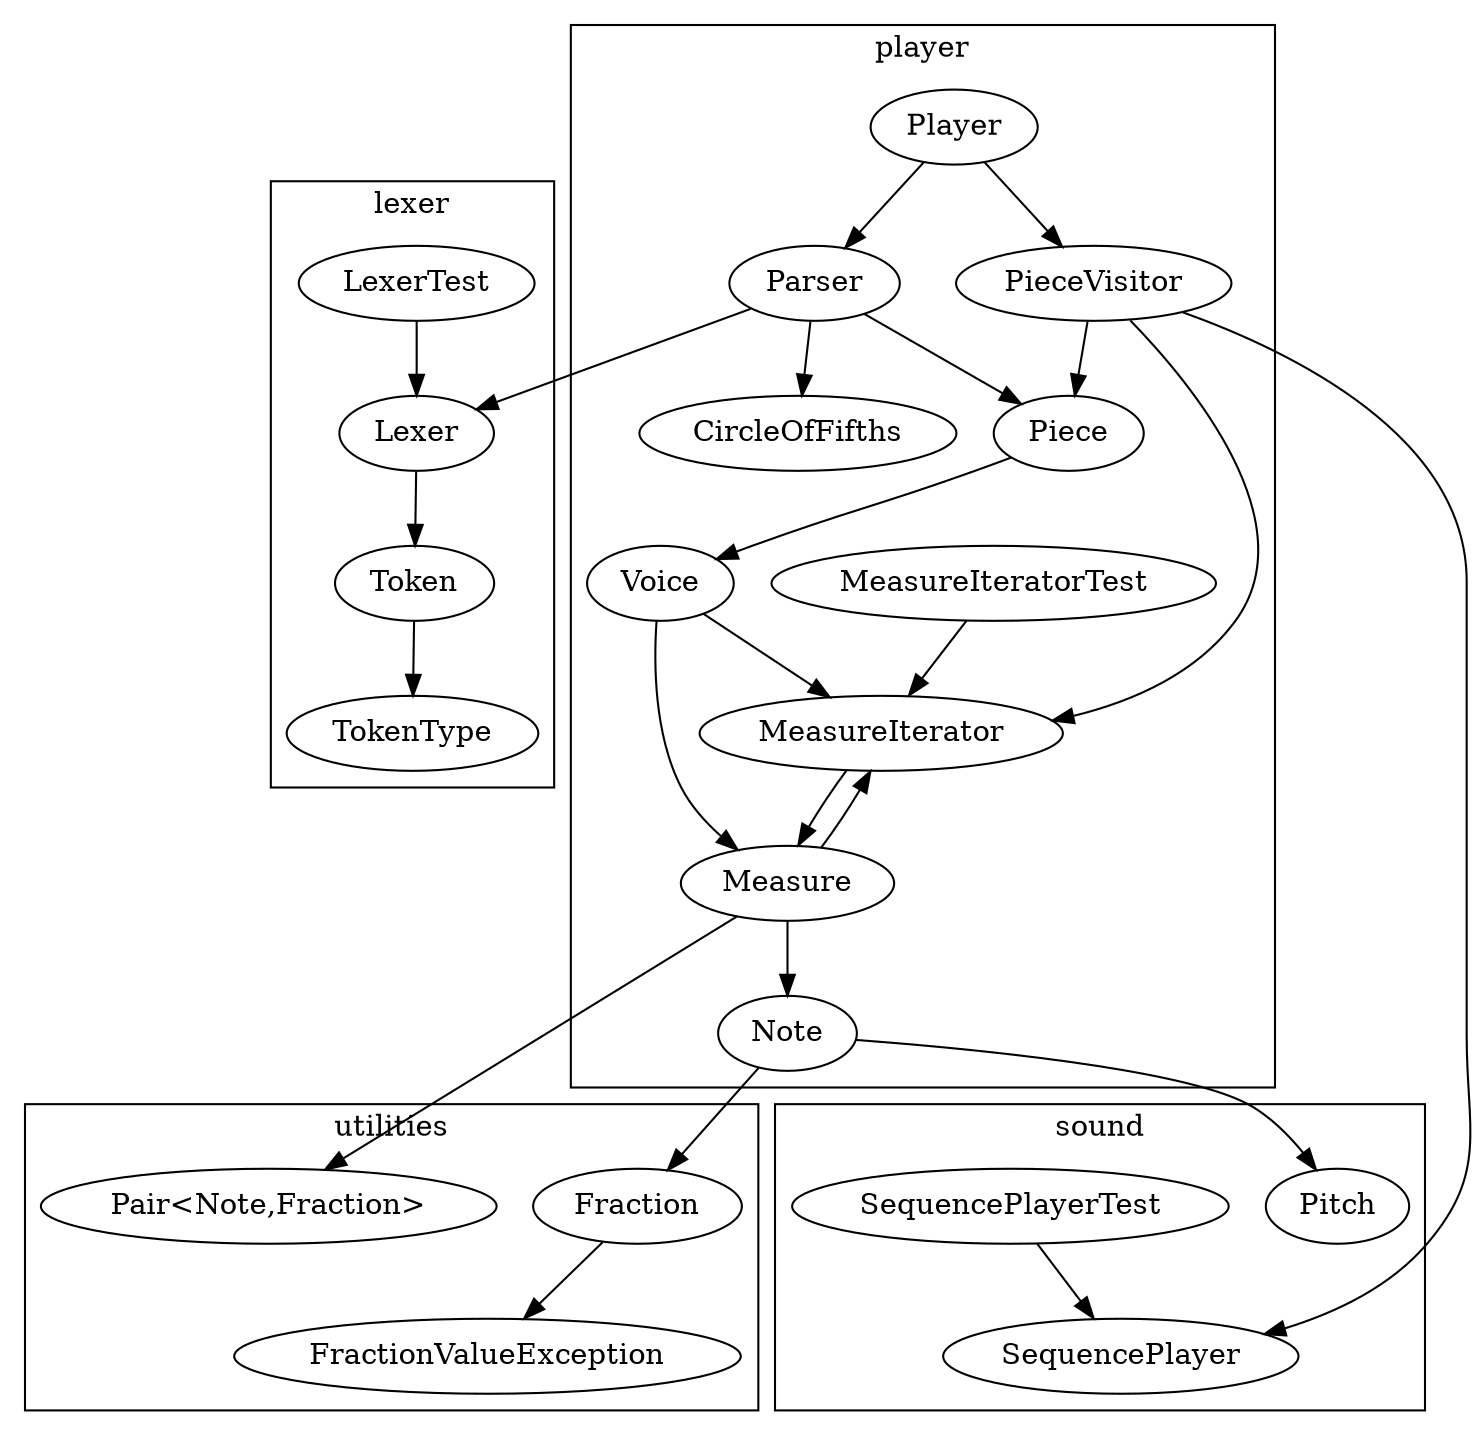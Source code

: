 // A very rough sketch of dependancies.
// A -> B means that the class A in some way requires B to function fully.
// A -> B neither implies B -> A or not B -> A

// This document is rough and subject to tons of change.

digraph Classes {
	subgraph cluster_lexer {
		label = "lexer";
		Lexer -> Token->TokenType;
		LexerTest;
	}
	subgraph cluster_utilities {
		label = "utilities";
		Fraction->FractionValueException;
		"Pair<Note,Fraction>";
	}
	subgraph cluster_sound {
		label = "sound";
		Pitch;
		SequencePlayer;
		SequencePlayerTest;
	}
	subgraph cluster_player {
		label = "player";
		Parser;
		Player;
		PieceVisitor;
		Piece;
		CircleOfFifths;
		Voice;
		MeasureIterator;
		Measure;
		Note;
		MeasureIteratorTest;
	}
	
	// Data Structure...
	PieceVisitor -> Piece;
	PieceVisitor -> MeasureIterator->Measure;
	Measure->MeasureIterator;
	Voice->MeasureIterator;
	Piece->Voice->Measure->Note;
	Measure->"Pair<Note,Fraction>";
	Note->Pitch;
	Note->Fraction;
	
	// Player.
	Parser -> Lexer;
	Parser -> CircleOfFifths
	Parser -> Piece;
	Player -> Parser;
	Player -> PieceVisitor -> SequencePlayer;
	//Testing...
	LexerTest->Lexer;
	MeasureIteratorTest->MeasureIterator;
	SequencePlayerTest->SequencePlayer;
}
